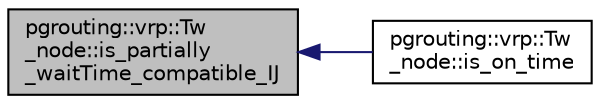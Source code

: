 digraph "pgrouting::vrp::Tw_node::is_partially_waitTime_compatible_IJ"
{
  edge [fontname="Helvetica",fontsize="10",labelfontname="Helvetica",labelfontsize="10"];
  node [fontname="Helvetica",fontsize="10",shape=record];
  rankdir="LR";
  Node539 [label="pgrouting::vrp::Tw\l_node::is_partially\l_waitTime_compatible_IJ",height=0.2,width=0.4,color="black", fillcolor="grey75", style="filled", fontcolor="black"];
  Node539 -> Node540 [dir="back",color="midnightblue",fontsize="10",style="solid",fontname="Helvetica"];
  Node540 [label="pgrouting::vrp::Tw\l_node::is_on_time",height=0.2,width=0.4,color="black", fillcolor="white", style="filled",URL="$classpgrouting_1_1vrp_1_1Tw__node.html#a7879cfdd27e409f8b364eaaa06375656",tooltip="True when arrivalTime in the time window. "];
}
